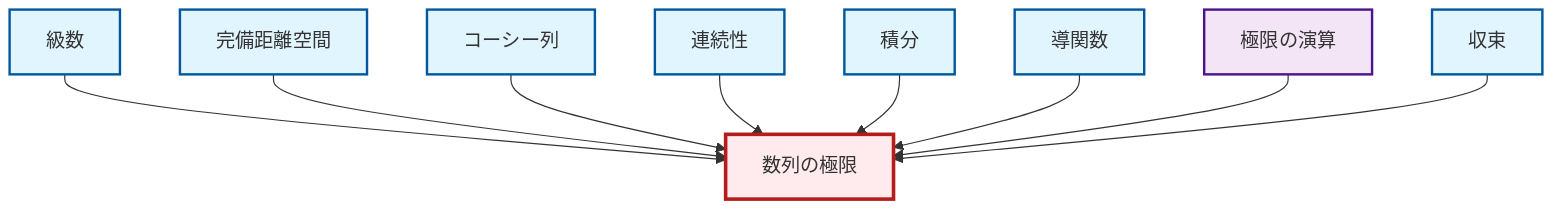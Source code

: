graph TD
    classDef definition fill:#e1f5fe,stroke:#01579b,stroke-width:2px
    classDef theorem fill:#f3e5f5,stroke:#4a148c,stroke-width:2px
    classDef axiom fill:#fff3e0,stroke:#e65100,stroke-width:2px
    classDef example fill:#e8f5e9,stroke:#1b5e20,stroke-width:2px
    classDef current fill:#ffebee,stroke:#b71c1c,stroke-width:3px
    def-limit["数列の極限"]:::definition
    def-continuity["連続性"]:::definition
    def-cauchy-sequence["コーシー列"]:::definition
    def-integral["積分"]:::definition
    def-derivative["導関数"]:::definition
    def-complete-metric-space["完備距離空間"]:::definition
    def-convergence["収束"]:::definition
    thm-limit-arithmetic["極限の演算"]:::theorem
    def-series["級数"]:::definition
    def-series --> def-limit
    def-complete-metric-space --> def-limit
    def-cauchy-sequence --> def-limit
    def-continuity --> def-limit
    def-integral --> def-limit
    def-derivative --> def-limit
    thm-limit-arithmetic --> def-limit
    def-convergence --> def-limit
    class def-limit current